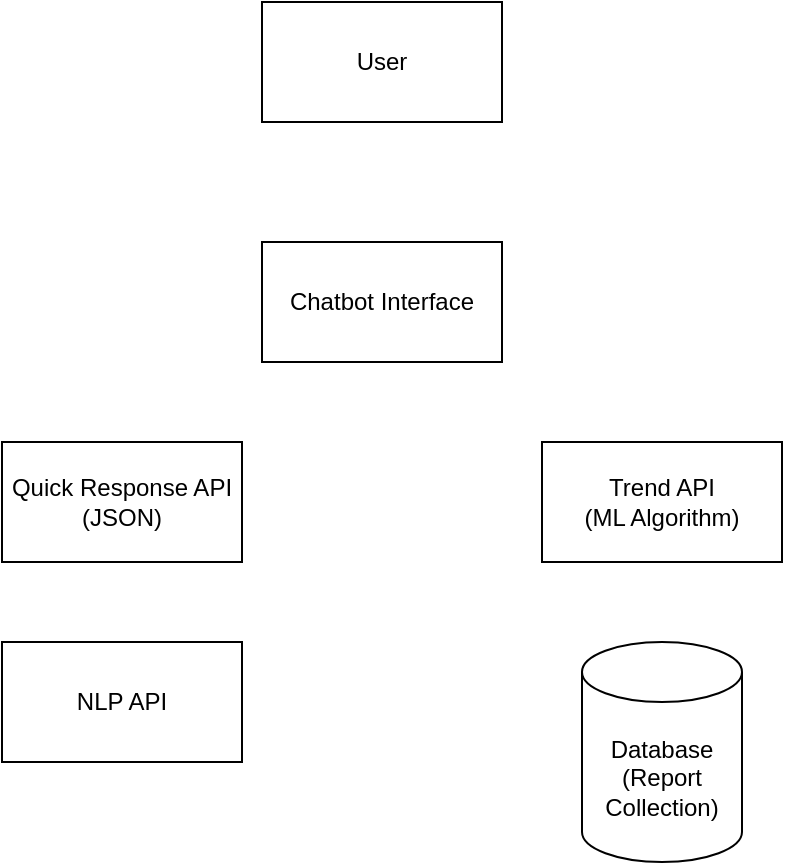 <mxfile version="15.6.8" type="github">
  <diagram id="E8Qlq9uV38KIObQvXuf5" name="Page-1">
    <mxGraphModel dx="782" dy="432" grid="1" gridSize="10" guides="1" tooltips="1" connect="1" arrows="1" fold="1" page="1" pageScale="1" pageWidth="850" pageHeight="1100" math="0" shadow="0">
      <root>
        <mxCell id="0" />
        <mxCell id="1" parent="0" />
        <mxCell id="xV1kJ7AyNFH7F8mEZFLj-1" value="User" style="rounded=0;whiteSpace=wrap;html=1;" vertex="1" parent="1">
          <mxGeometry x="320" y="60" width="120" height="60" as="geometry" />
        </mxCell>
        <mxCell id="xV1kJ7AyNFH7F8mEZFLj-2" value="Chatbot Interface" style="rounded=0;whiteSpace=wrap;html=1;" vertex="1" parent="1">
          <mxGeometry x="320" y="180" width="120" height="60" as="geometry" />
        </mxCell>
        <mxCell id="xV1kJ7AyNFH7F8mEZFLj-3" value="Quick Response API (JSON)" style="rounded=0;whiteSpace=wrap;html=1;" vertex="1" parent="1">
          <mxGeometry x="190" y="280" width="120" height="60" as="geometry" />
        </mxCell>
        <mxCell id="xV1kJ7AyNFH7F8mEZFLj-4" value="NLP API" style="rounded=0;whiteSpace=wrap;html=1;" vertex="1" parent="1">
          <mxGeometry x="190" y="380" width="120" height="60" as="geometry" />
        </mxCell>
        <mxCell id="xV1kJ7AyNFH7F8mEZFLj-6" value="Database&lt;br&gt;(Report Collection)" style="shape=cylinder3;whiteSpace=wrap;html=1;boundedLbl=1;backgroundOutline=1;size=15;" vertex="1" parent="1">
          <mxGeometry x="480" y="380" width="80" height="110" as="geometry" />
        </mxCell>
        <mxCell id="xV1kJ7AyNFH7F8mEZFLj-9" value="Trend API&lt;br&gt;(ML Algorithm)" style="rounded=0;whiteSpace=wrap;html=1;" vertex="1" parent="1">
          <mxGeometry x="460" y="280" width="120" height="60" as="geometry" />
        </mxCell>
      </root>
    </mxGraphModel>
  </diagram>
</mxfile>
